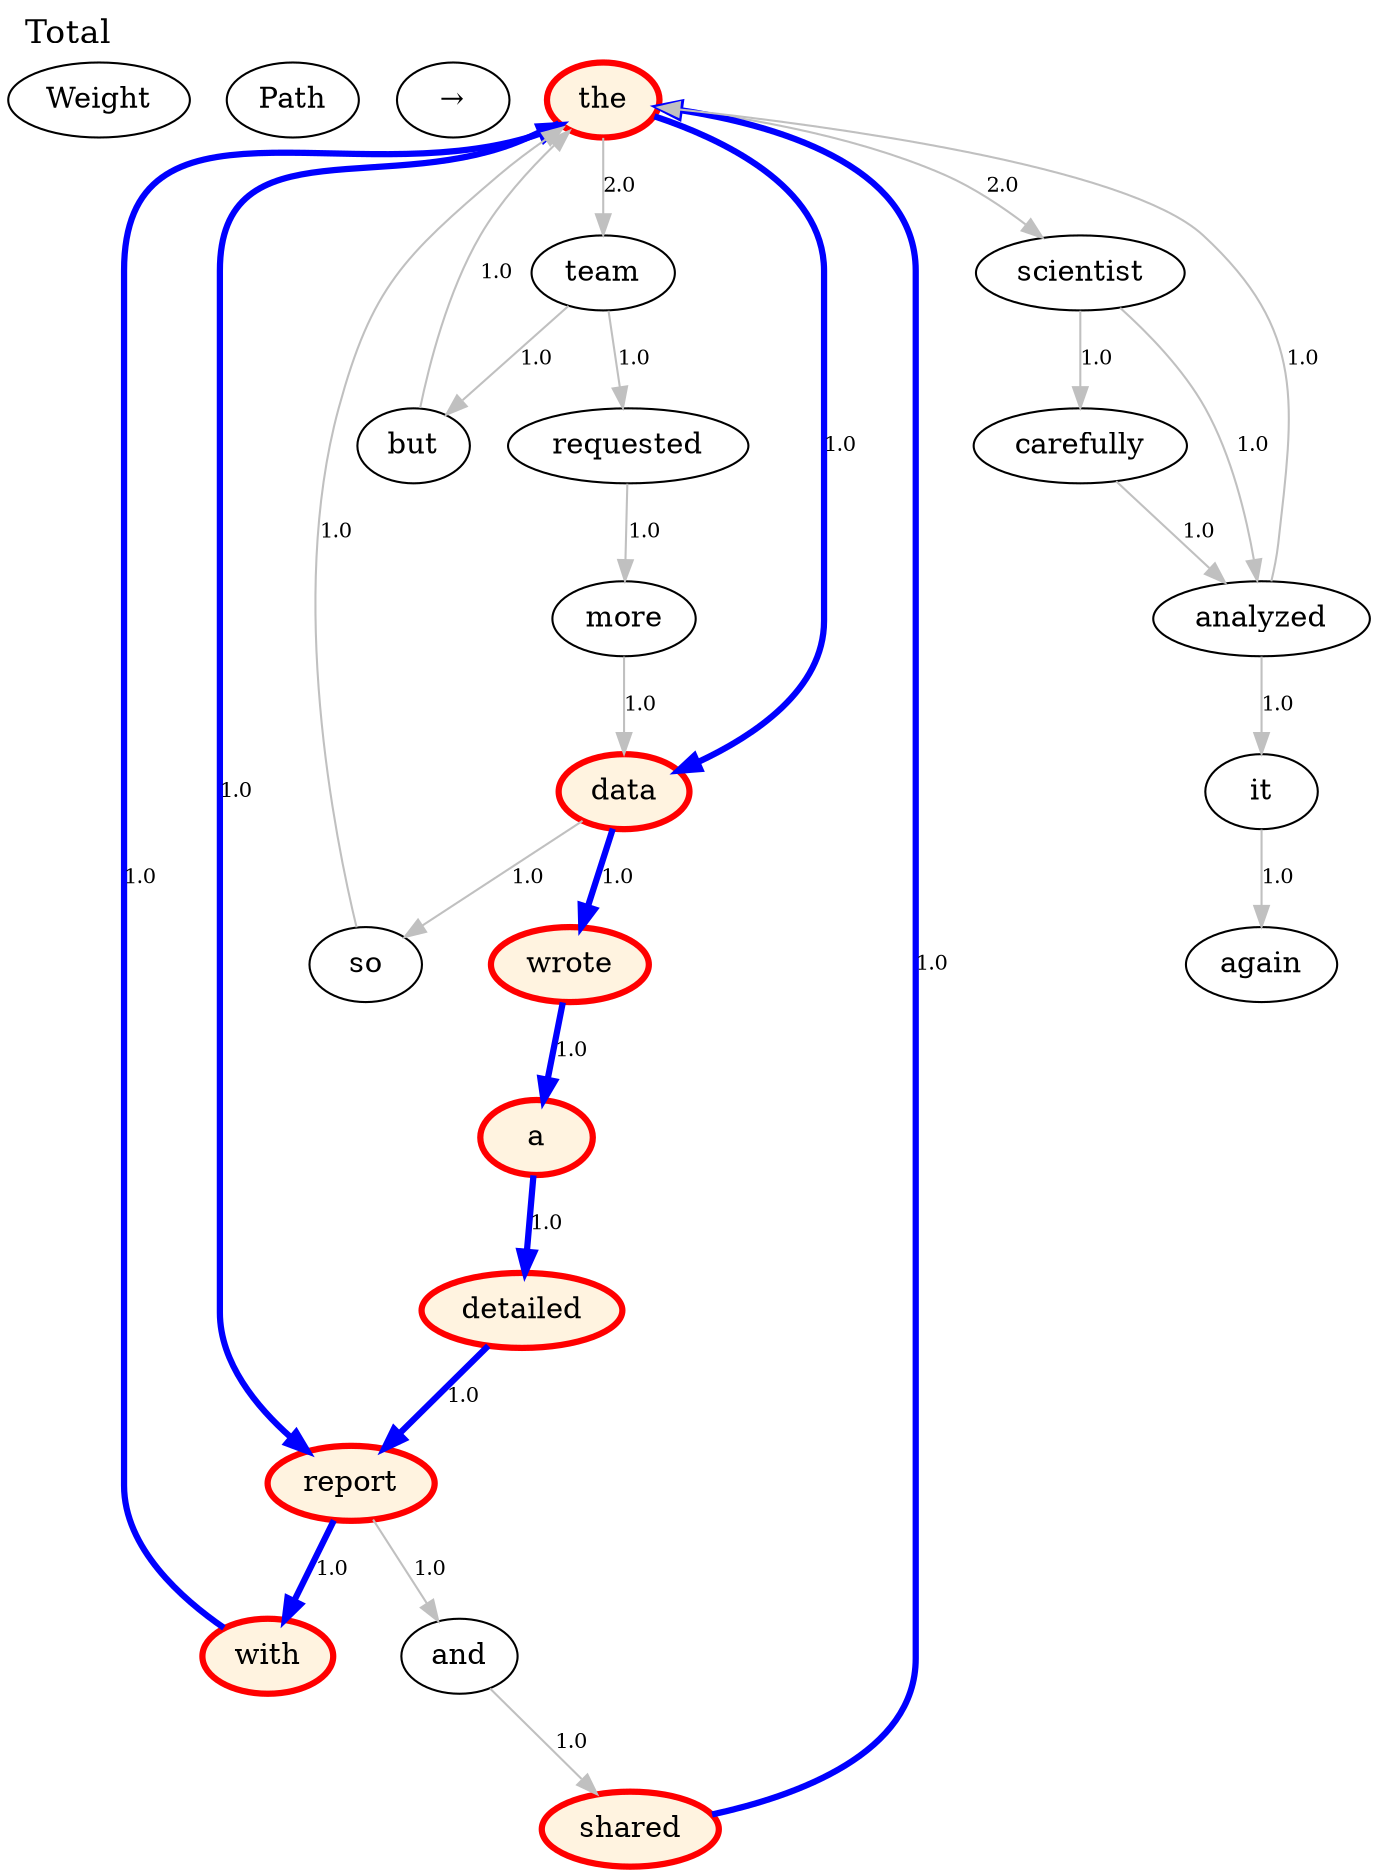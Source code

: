 strict digraph G {
  labeljust=l;
  labelloc=t;
  fontsize=16;
  label=Total Weight: 9
Path: shared → the → report → with → the → data → wrote → a → detailed → report → with;
  but [ ];
  a [ penwidth="3" fillcolor="#FFF3E0" color="red" style="filled" ];
  shared [ penwidth="3" fillcolor="#FFF3E0" color="red" style="filled" ];
  data [ penwidth="3" fillcolor="#FFF3E0" color="red" style="filled" ];
  carefully [ ];
  scientist [ ];
  more [ ];
  wrote [ penwidth="3" fillcolor="#FFF3E0" color="red" style="filled" ];
  again [ ];
  analyzed [ ];
  team [ ];
  it [ ];
  the [ penwidth="3" fillcolor="#FFF3E0" color="red" style="filled" ];
  with [ penwidth="3" fillcolor="#FFF3E0" color="red" style="filled" ];
  requested [ ];
  detailed [ penwidth="3" fillcolor="#FFF3E0" color="red" style="filled" ];
  and [ ];
  report [ penwidth="3" fillcolor="#FFF3E0" color="red" style="filled" ];
  so [ ];
  the -> scientist [ color="gray" fontsize="10" label="2.0" ];
  scientist -> carefully [ color="gray" fontsize="10" label="1.0" ];
  carefully -> analyzed [ color="gray" fontsize="10" label="1.0" ];
  analyzed -> the [ color="gray" fontsize="10" label="1.0" ];
  the -> data [ penwidth="3" color="blue" fontsize="10" label="1.0" ];
  data -> wrote [ penwidth="3" color="blue" fontsize="10" label="1.0" ];
  wrote -> a [ penwidth="3" color="blue" fontsize="10" label="1.0" ];
  a -> detailed [ penwidth="3" color="blue" fontsize="10" label="1.0" ];
  detailed -> report [ penwidth="3" color="blue" fontsize="10" label="1.0" ];
  report -> and [ color="gray" fontsize="10" label="1.0" ];
  and -> shared [ color="gray" fontsize="10" label="1.0" ];
  shared -> the [ penwidth="3" color="blue" fontsize="10" label="1.0" ];
  the -> report [ penwidth="3" color="blue" fontsize="10" label="1.0" ];
  report -> with [ penwidth="3" color="blue" fontsize="10" label="1.0" ];
  with -> the [ penwidth="3" color="blue" fontsize="10" label="1.0" ];
  the -> team [ color="gray" fontsize="10" label="2.0" ];
  team -> but [ color="gray" fontsize="10" label="1.0" ];
  but -> the [ color="gray" fontsize="10" label="1.0" ];
  team -> requested [ color="gray" fontsize="10" label="1.0" ];
  requested -> more [ color="gray" fontsize="10" label="1.0" ];
  more -> data [ color="gray" fontsize="10" label="1.0" ];
  data -> so [ color="gray" fontsize="10" label="1.0" ];
  so -> the [ color="gray" fontsize="10" label="1.0" ];
  scientist -> analyzed [ color="gray" fontsize="10" label="1.0" ];
  analyzed -> it [ color="gray" fontsize="10" label="1.0" ];
  it -> again [ color="gray" fontsize="10" label="1.0" ];
}
